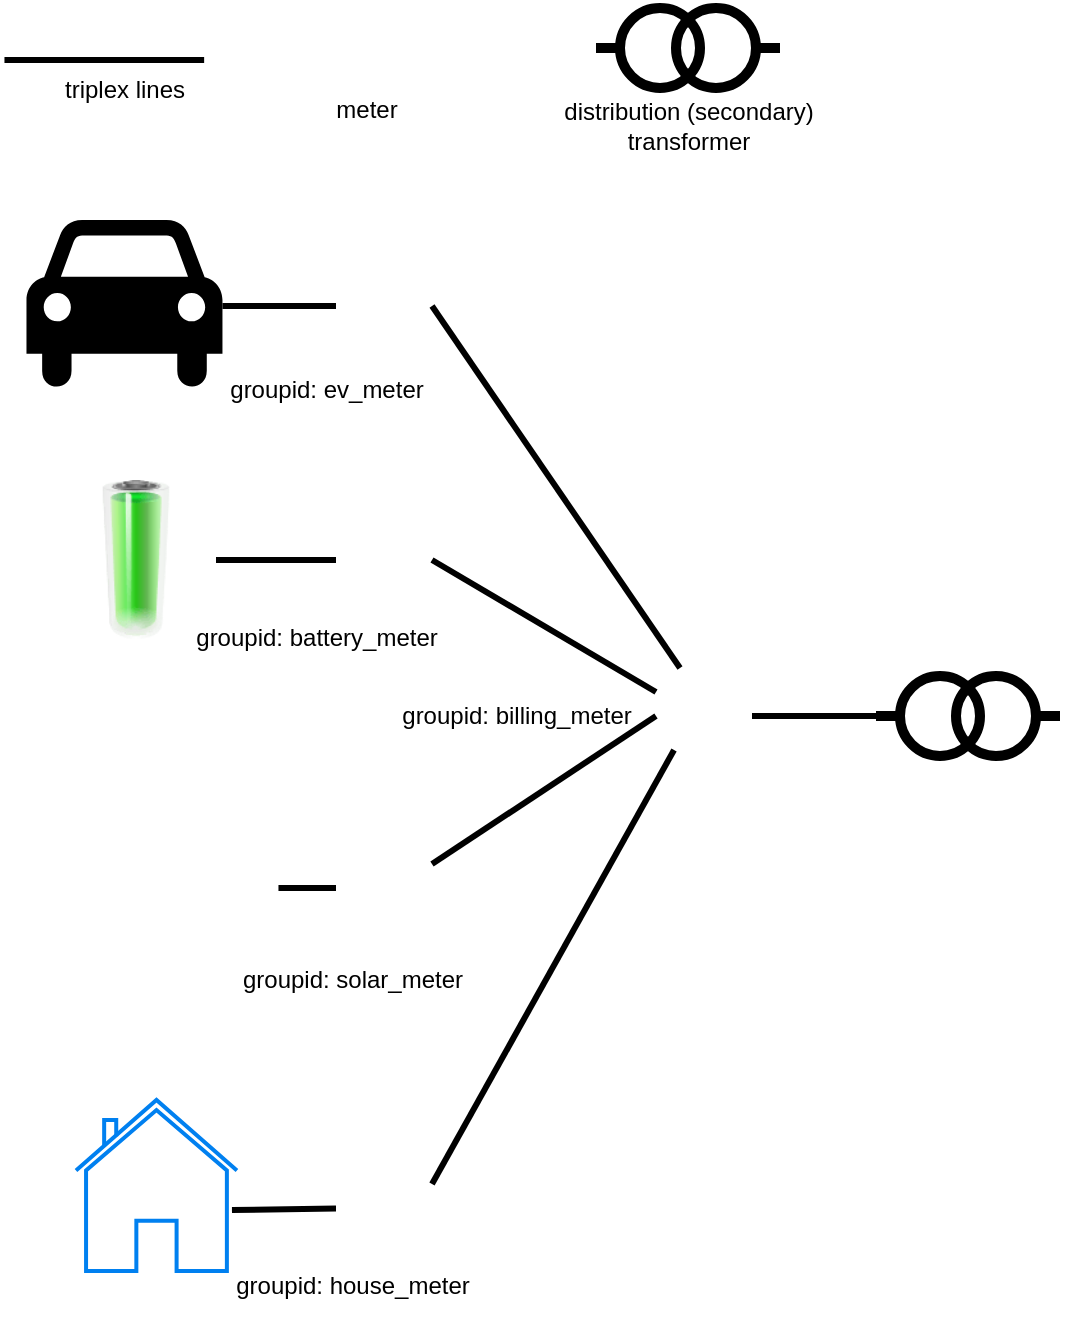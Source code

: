 <mxfile version="20.5.3" type="device"><diagram id="dP-7B-Nr9WMqqA-pK5mc" name="Page-1"><mxGraphModel dx="812" dy="1222" grid="1" gridSize="10" guides="1" tooltips="1" connect="1" arrows="1" fold="1" page="1" pageScale="1" pageWidth="850" pageHeight="1100" math="0" shadow="0"><root><mxCell id="0"/><mxCell id="1" parent="0"/><mxCell id="NpBI9csf9QVc32V7SXxy-1" value="" style="html=1;verticalLabelPosition=bottom;align=center;labelBackgroundColor=#ffffff;verticalAlign=top;strokeWidth=2;strokeColor=#0080F0;shadow=0;dashed=0;shape=mxgraph.ios7.icons.home;" vertex="1" parent="1"><mxGeometry x="240" y="610" width="80.47" height="85.5" as="geometry"/></mxCell><mxCell id="NpBI9csf9QVc32V7SXxy-2" value="" style="shape=image;html=1;verticalAlign=top;verticalLabelPosition=bottom;labelBackgroundColor=#ffffff;imageAspect=0;aspect=fixed;image=https://cdn3.iconfinder.com/data/icons/energy-and-power-glyph-24-px/24/Analog_device_gauge_gauge_meter_pressure_gauge_speedometer-128.png" vertex="1" parent="1"><mxGeometry x="370" y="640" width="48" height="48" as="geometry"/></mxCell><mxCell id="NpBI9csf9QVc32V7SXxy-3" value="groupid: house_meter" style="text;html=1;align=center;verticalAlign=middle;resizable=0;points=[];autosize=1;strokeColor=none;fillColor=none;" vertex="1" parent="1"><mxGeometry x="308.23" y="688" width="140" height="30" as="geometry"/></mxCell><mxCell id="NpBI9csf9QVc32V7SXxy-4" value="" style="endArrow=none;html=1;rounded=0;entryX=0.969;entryY=0.643;entryDx=0;entryDy=0;entryPerimeter=0;strokeWidth=3;" edge="1" parent="1" source="NpBI9csf9QVc32V7SXxy-2" target="NpBI9csf9QVc32V7SXxy-1"><mxGeometry width="50" height="50" relative="1" as="geometry"><mxPoint x="221.23" y="710" as="sourcePoint"/><mxPoint x="271.23" y="660" as="targetPoint"/></mxGeometry></mxCell><mxCell id="NpBI9csf9QVc32V7SXxy-6" value="" style="shape=image;html=1;verticalAlign=top;verticalLabelPosition=bottom;labelBackgroundColor=#ffffff;imageAspect=0;aspect=fixed;image=https://cdn1.iconfinder.com/data/icons/science-technology-outline-24-px/24/tech_solar_panelsolar_cellsolar_energy_panelsolar_system-128.png" vertex="1" parent="1"><mxGeometry x="213.23" y="440" width="128" height="128" as="geometry"/></mxCell><mxCell id="NpBI9csf9QVc32V7SXxy-8" value="" style="shape=image;html=1;verticalAlign=top;verticalLabelPosition=bottom;labelBackgroundColor=#ffffff;imageAspect=0;aspect=fixed;image=https://cdn3.iconfinder.com/data/icons/energy-and-power-glyph-24-px/24/Analog_device_gauge_gauge_meter_pressure_gauge_speedometer-128.png" vertex="1" parent="1"><mxGeometry x="370" y="480" width="48" height="48" as="geometry"/></mxCell><mxCell id="NpBI9csf9QVc32V7SXxy-9" value="" style="endArrow=none;html=1;rounded=0;exitX=0;exitY=0.5;exitDx=0;exitDy=0;entryX=1;entryY=0.5;entryDx=0;entryDy=0;strokeWidth=3;" edge="1" parent="1" source="NpBI9csf9QVc32V7SXxy-8" target="NpBI9csf9QVc32V7SXxy-6"><mxGeometry width="50" height="50" relative="1" as="geometry"><mxPoint x="228" y="630" as="sourcePoint"/><mxPoint x="274" y="500" as="targetPoint"/></mxGeometry></mxCell><mxCell id="NpBI9csf9QVc32V7SXxy-11" value="groupid: battery_meter" style="text;html=1;align=center;verticalAlign=middle;resizable=0;points=[];autosize=1;strokeColor=none;fillColor=none;" vertex="1" parent="1"><mxGeometry x="290" y="364" width="140" height="30" as="geometry"/></mxCell><mxCell id="NpBI9csf9QVc32V7SXxy-14" value="" style="image;html=1;image=img/lib/clip_art/general/Battery_100_128x128.png" vertex="1" parent="1"><mxGeometry x="230" y="300" width="80" height="80" as="geometry"/></mxCell><mxCell id="NpBI9csf9QVc32V7SXxy-17" value="" style="shape=image;html=1;verticalAlign=top;verticalLabelPosition=bottom;labelBackgroundColor=#ffffff;imageAspect=0;aspect=fixed;image=https://cdn3.iconfinder.com/data/icons/energy-and-power-glyph-24-px/24/Analog_device_gauge_gauge_meter_pressure_gauge_speedometer-128.png" vertex="1" parent="1"><mxGeometry x="370" y="316" width="48" height="48" as="geometry"/></mxCell><mxCell id="NpBI9csf9QVc32V7SXxy-18" value="" style="endArrow=none;html=1;rounded=0;exitX=0;exitY=0.5;exitDx=0;exitDy=0;entryX=1;entryY=0.5;entryDx=0;entryDy=0;strokeWidth=3;" edge="1" parent="1" source="NpBI9csf9QVc32V7SXxy-17" target="NpBI9csf9QVc32V7SXxy-14"><mxGeometry width="50" height="50" relative="1" as="geometry"><mxPoint x="224" y="400" as="sourcePoint"/><mxPoint x="270" y="280" as="targetPoint"/></mxGeometry></mxCell><mxCell id="NpBI9csf9QVc32V7SXxy-21" value="groupid: solar_meter" style="text;html=1;align=center;verticalAlign=middle;resizable=0;points=[];autosize=1;strokeColor=none;fillColor=none;" vertex="1" parent="1"><mxGeometry x="313.23" y="535" width="130" height="30" as="geometry"/></mxCell><mxCell id="NpBI9csf9QVc32V7SXxy-22" value="" style="shape=mxgraph.signs.transportation.car_4;html=1;pointerEvents=1;fillColor=#000000;strokeColor=none;verticalLabelPosition=bottom;verticalAlign=top;align=center;" vertex="1" parent="1"><mxGeometry x="215.23" y="170" width="98" height="86" as="geometry"/></mxCell><mxCell id="NpBI9csf9QVc32V7SXxy-23" value="" style="shape=image;html=1;verticalAlign=top;verticalLabelPosition=bottom;labelBackgroundColor=#ffffff;imageAspect=0;aspect=fixed;image=https://cdn2.iconfinder.com/data/icons/bitsies/128/Lightning-128.png;strokeWidth=20;" vertex="1" parent="1"><mxGeometry x="251" y="204" width="28" height="28" as="geometry"/></mxCell><mxCell id="NpBI9csf9QVc32V7SXxy-24" value="" style="shape=image;html=1;verticalAlign=top;verticalLabelPosition=bottom;labelBackgroundColor=#ffffff;imageAspect=0;aspect=fixed;image=https://cdn3.iconfinder.com/data/icons/energy-and-power-glyph-24-px/24/Analog_device_gauge_gauge_meter_pressure_gauge_speedometer-128.png" vertex="1" parent="1"><mxGeometry x="370" y="189" width="48" height="48" as="geometry"/></mxCell><mxCell id="NpBI9csf9QVc32V7SXxy-25" value="" style="endArrow=none;html=1;rounded=0;exitX=0;exitY=0.5;exitDx=0;exitDy=0;entryX=1;entryY=0.5;entryDx=0;entryDy=0;strokeWidth=3;entryPerimeter=0;" edge="1" parent="1" source="NpBI9csf9QVc32V7SXxy-24" target="NpBI9csf9QVc32V7SXxy-22"><mxGeometry width="50" height="50" relative="1" as="geometry"><mxPoint x="241" y="284" as="sourcePoint"/><mxPoint x="327" y="224" as="targetPoint"/></mxGeometry></mxCell><mxCell id="NpBI9csf9QVc32V7SXxy-26" value="groupid: ev_meter" style="text;html=1;align=center;verticalAlign=middle;resizable=0;points=[];autosize=1;strokeColor=none;fillColor=none;" vertex="1" parent="1"><mxGeometry x="305" y="240" width="120" height="30" as="geometry"/></mxCell><mxCell id="NpBI9csf9QVc32V7SXxy-27" value="" style="shape=image;html=1;verticalAlign=top;verticalLabelPosition=bottom;labelBackgroundColor=#ffffff;imageAspect=0;aspect=fixed;image=https://cdn3.iconfinder.com/data/icons/energy-and-power-glyph-24-px/24/Analog_device_gauge_gauge_meter_pressure_gauge_speedometer-128.png" vertex="1" parent="1"><mxGeometry x="530" y="394" width="48" height="48" as="geometry"/></mxCell><mxCell id="NpBI9csf9QVc32V7SXxy-28" value="groupid: billing_meter" style="text;html=1;align=center;verticalAlign=middle;resizable=0;points=[];autosize=1;strokeColor=none;fillColor=none;" vertex="1" parent="1"><mxGeometry x="390" y="403" width="140" height="30" as="geometry"/></mxCell><mxCell id="NpBI9csf9QVc32V7SXxy-29" value="" style="endArrow=none;html=1;rounded=0;exitX=0.25;exitY=0;exitDx=0;exitDy=0;entryX=1;entryY=0.5;entryDx=0;entryDy=0;strokeWidth=3;" edge="1" parent="1" source="NpBI9csf9QVc32V7SXxy-27" target="NpBI9csf9QVc32V7SXxy-24"><mxGeometry width="50" height="50" relative="1" as="geometry"><mxPoint x="596.77" y="240" as="sourcePoint"/><mxPoint x="540" y="240" as="targetPoint"/></mxGeometry></mxCell><mxCell id="NpBI9csf9QVc32V7SXxy-30" value="" style="endArrow=none;html=1;rounded=0;exitX=0;exitY=0.25;exitDx=0;exitDy=0;entryX=1;entryY=0.5;entryDx=0;entryDy=0;strokeWidth=3;" edge="1" parent="1" source="NpBI9csf9QVc32V7SXxy-27" target="NpBI9csf9QVc32V7SXxy-17"><mxGeometry width="50" height="50" relative="1" as="geometry"><mxPoint x="552" y="404" as="sourcePoint"/><mxPoint x="428" y="223" as="targetPoint"/></mxGeometry></mxCell><mxCell id="NpBI9csf9QVc32V7SXxy-31" value="" style="endArrow=none;html=1;rounded=0;exitX=0;exitY=0.5;exitDx=0;exitDy=0;entryX=1;entryY=0.25;entryDx=0;entryDy=0;strokeWidth=3;" edge="1" parent="1" source="NpBI9csf9QVc32V7SXxy-27" target="NpBI9csf9QVc32V7SXxy-8"><mxGeometry width="50" height="50" relative="1" as="geometry"><mxPoint x="562" y="414" as="sourcePoint"/><mxPoint x="438" y="233" as="targetPoint"/></mxGeometry></mxCell><mxCell id="NpBI9csf9QVc32V7SXxy-32" value="" style="endArrow=none;html=1;rounded=0;exitX=0.993;exitY=0.5;exitDx=0;exitDy=0;entryX=1;entryY=0.25;entryDx=0;entryDy=0;strokeWidth=3;exitPerimeter=0;" edge="1" parent="1" target="NpBI9csf9QVc32V7SXxy-2"><mxGeometry width="50" height="50" relative="1" as="geometry"><mxPoint x="539.02" y="435" as="sourcePoint"/><mxPoint x="428" y="502" as="targetPoint"/></mxGeometry></mxCell><mxCell id="NpBI9csf9QVc32V7SXxy-33" value="triplex lines" style="text;html=1;align=center;verticalAlign=middle;resizable=0;points=[];autosize=1;strokeColor=none;fillColor=none;" vertex="1" parent="1"><mxGeometry x="224.23" y="90" width="80" height="30" as="geometry"/></mxCell><mxCell id="NpBI9csf9QVc32V7SXxy-34" value="" style="endArrow=none;html=1;rounded=0;exitX=0.998;exitY=0;exitDx=0;exitDy=0;entryX=1;entryY=0.5;entryDx=0;entryDy=0;strokeWidth=3;entryPerimeter=0;exitPerimeter=0;" edge="1" parent="1" source="NpBI9csf9QVc32V7SXxy-33"><mxGeometry width="50" height="50" relative="1" as="geometry"><mxPoint x="261" y="90" as="sourcePoint"/><mxPoint x="204.23" y="90" as="targetPoint"/></mxGeometry></mxCell><mxCell id="NpBI9csf9QVc32V7SXxy-35" value="" style="shape=image;html=1;verticalAlign=top;verticalLabelPosition=bottom;labelBackgroundColor=#ffffff;imageAspect=0;aspect=fixed;image=https://cdn3.iconfinder.com/data/icons/energy-and-power-glyph-24-px/24/Analog_device_gauge_gauge_meter_pressure_gauge_speedometer-128.png" vertex="1" parent="1"><mxGeometry x="360" y="60" width="48" height="48" as="geometry"/></mxCell><mxCell id="NpBI9csf9QVc32V7SXxy-36" value="meter" style="text;html=1;align=center;verticalAlign=middle;resizable=0;points=[];autosize=1;strokeColor=none;fillColor=none;" vertex="1" parent="1"><mxGeometry x="360" y="100" width="50" height="30" as="geometry"/></mxCell><mxCell id="NpBI9csf9QVc32V7SXxy-37" value="" style="pointerEvents=1;verticalLabelPosition=bottom;shadow=0;dashed=0;align=center;html=1;verticalAlign=top;shape=mxgraph.electrical.inductors.potential_transformer_2;strokeWidth=5;" vertex="1" parent="1"><mxGeometry x="640" y="398" width="92" height="40" as="geometry"/></mxCell><mxCell id="NpBI9csf9QVc32V7SXxy-38" value="" style="endArrow=none;html=1;rounded=0;exitX=0;exitY=0.5;exitDx=0;exitDy=0;entryX=1;entryY=0.5;entryDx=0;entryDy=0;strokeWidth=3;exitPerimeter=0;" edge="1" parent="1" source="NpBI9csf9QVc32V7SXxy-37" target="NpBI9csf9QVc32V7SXxy-27"><mxGeometry width="50" height="50" relative="1" as="geometry"><mxPoint x="654" y="345.5" as="sourcePoint"/><mxPoint x="530" y="164.5" as="targetPoint"/></mxGeometry></mxCell><mxCell id="NpBI9csf9QVc32V7SXxy-39" value="" style="pointerEvents=1;verticalLabelPosition=bottom;shadow=0;dashed=0;align=center;html=1;verticalAlign=top;shape=mxgraph.electrical.inductors.potential_transformer_2;strokeWidth=5;" vertex="1" parent="1"><mxGeometry x="500" y="64" width="92" height="40" as="geometry"/></mxCell><mxCell id="NpBI9csf9QVc32V7SXxy-40" value="distribution (secondary)&lt;br&gt;transformer" style="text;html=1;align=center;verticalAlign=middle;resizable=0;points=[];autosize=1;strokeColor=none;fillColor=none;" vertex="1" parent="1"><mxGeometry x="471" y="103" width="150" height="40" as="geometry"/></mxCell></root></mxGraphModel></diagram></mxfile>